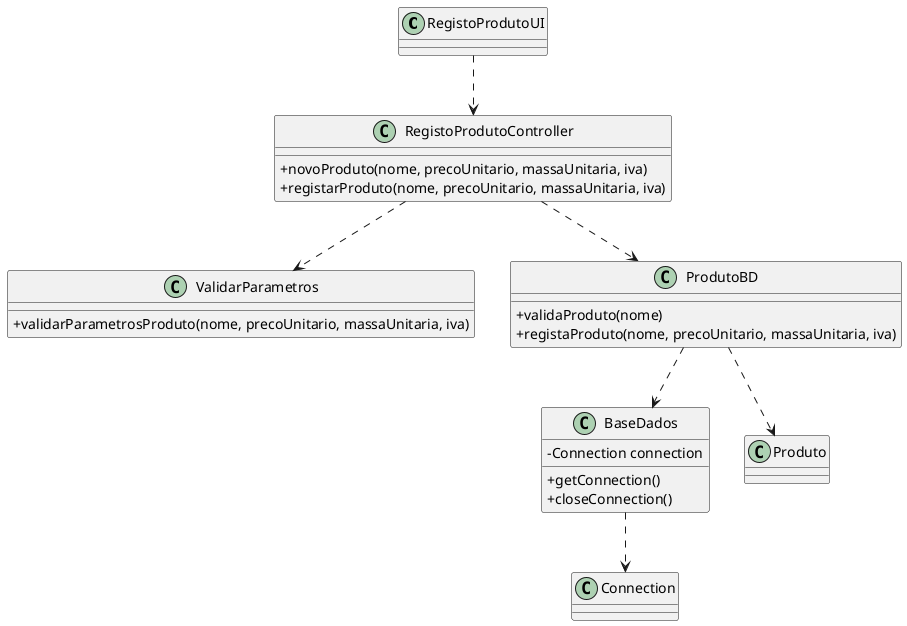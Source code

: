 @startuml

skinparam classAttributeIconSize 0


Class RegistoProdutoUI{

}

Class RegistoProdutoController{
    +novoProduto(nome, precoUnitario, massaUnitaria, iva)
    +registarProduto(nome, precoUnitario, massaUnitaria, iva)
}

Class ValidarParametros{
    +validarParametrosProduto(nome, precoUnitario, massaUnitaria, iva)
}

Class ProdutoBD{
    +validaProduto(nome)
    +registaProduto(nome, precoUnitario, massaUnitaria, iva)

}

class BaseDados{
    -Connection connection
    +getConnection()
    +closeConnection()
}

class Connection {
}

RegistoProdutoUI ..> RegistoProdutoController
RegistoProdutoController ..> ProdutoBD
RegistoProdutoController ..> ValidarParametros
ProdutoBD ..> Produto


ProdutoBD ..> BaseDados
BaseDados ..> Connection

@enduml
